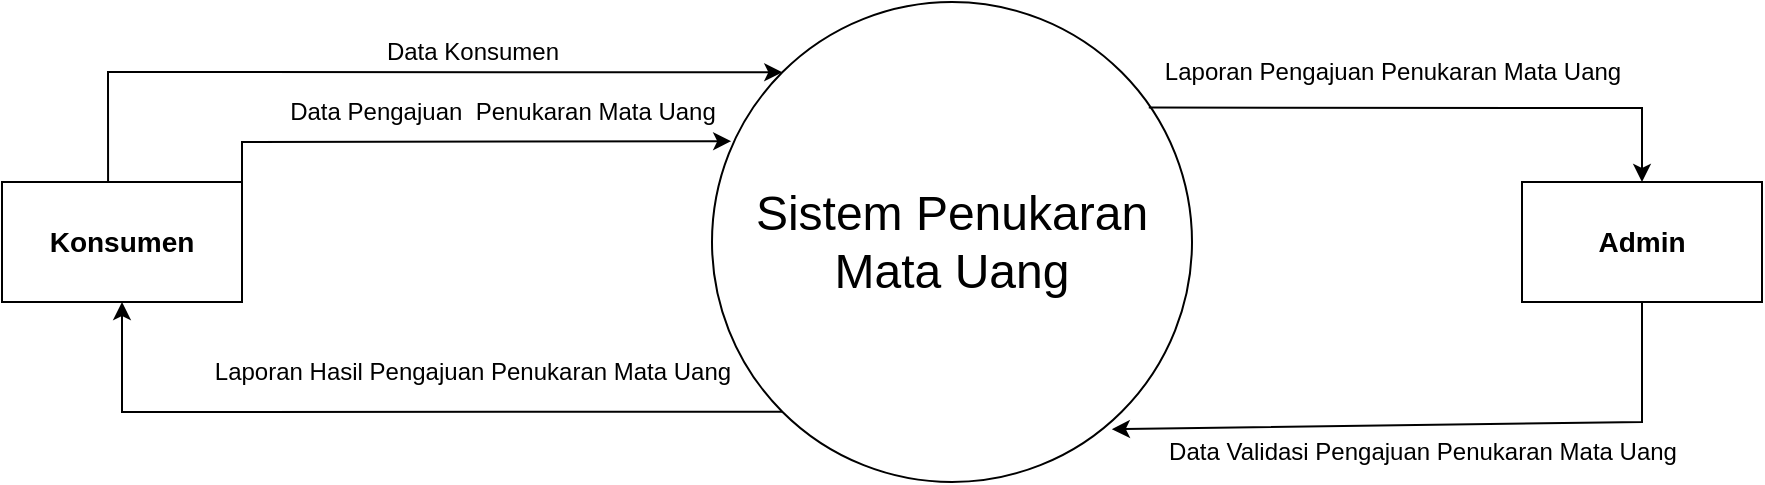 <mxfile version="22.1.11" type="github">
  <diagram name="Page-1" id="mLzjRX6N-IY0rJPgddoL">
    <mxGraphModel dx="2046" dy="577" grid="1" gridSize="10" guides="1" tooltips="1" connect="1" arrows="1" fold="1" page="1" pageScale="1" pageWidth="850" pageHeight="1100" math="0" shadow="0">
      <root>
        <mxCell id="0" />
        <mxCell id="1" parent="0" />
        <mxCell id="gXnzfhAb-yTEPR8kW89x-1" value="&lt;font face=&quot;Helvetica&quot; style=&quot;font-size: 24px;&quot;&gt;Sistem Penukaran Mata Uang&lt;/font&gt;" style="ellipse;whiteSpace=wrap;html=1;aspect=fixed;" vertex="1" parent="1">
          <mxGeometry x="305" y="190" width="240" height="240" as="geometry" />
        </mxCell>
        <mxCell id="gXnzfhAb-yTEPR8kW89x-2" value="&lt;span style=&quot;font-size: 14px;&quot;&gt;&lt;b&gt;Konsumen&lt;/b&gt;&lt;/span&gt;" style="rounded=0;whiteSpace=wrap;html=1;" vertex="1" parent="1">
          <mxGeometry x="-50" y="280" width="120" height="60" as="geometry" />
        </mxCell>
        <mxCell id="gXnzfhAb-yTEPR8kW89x-3" value="&lt;span style=&quot;font-size: 14px;&quot;&gt;&lt;b&gt;Admin&lt;/b&gt;&lt;/span&gt;" style="rounded=0;whiteSpace=wrap;html=1;" vertex="1" parent="1">
          <mxGeometry x="710" y="280" width="120" height="60" as="geometry" />
        </mxCell>
        <mxCell id="gXnzfhAb-yTEPR8kW89x-4" value="" style="endArrow=classic;html=1;rounded=0;exitX=0.442;exitY=-0.007;exitDx=0;exitDy=0;exitPerimeter=0;entryX=0;entryY=0;entryDx=0;entryDy=0;" edge="1" parent="1" source="gXnzfhAb-yTEPR8kW89x-2" target="gXnzfhAb-yTEPR8kW89x-1">
          <mxGeometry width="50" height="50" relative="1" as="geometry">
            <mxPoint x="10" y="280" as="sourcePoint" />
            <mxPoint x="280" y="230" as="targetPoint" />
            <Array as="points">
              <mxPoint x="3" y="225" />
            </Array>
          </mxGeometry>
        </mxCell>
        <mxCell id="gXnzfhAb-yTEPR8kW89x-5" value="Data Konsumen" style="text;html=1;align=center;verticalAlign=middle;resizable=0;points=[];autosize=1;strokeColor=none;fillColor=none;" vertex="1" parent="1">
          <mxGeometry x="130" y="200" width="110" height="30" as="geometry" />
        </mxCell>
        <mxCell id="gXnzfhAb-yTEPR8kW89x-7" value="" style="endArrow=classic;html=1;rounded=0;entryX=0.5;entryY=1;entryDx=0;entryDy=0;exitX=0;exitY=1;exitDx=0;exitDy=0;" edge="1" parent="1" source="gXnzfhAb-yTEPR8kW89x-1" target="gXnzfhAb-yTEPR8kW89x-2">
          <mxGeometry width="50" height="50" relative="1" as="geometry">
            <mxPoint x="340" y="395" as="sourcePoint" />
            <mxPoint x="130" y="320" as="targetPoint" />
            <Array as="points">
              <mxPoint x="10" y="395" />
            </Array>
          </mxGeometry>
        </mxCell>
        <mxCell id="gXnzfhAb-yTEPR8kW89x-8" value="Laporan Hasil Pengajuan Penukaran Mata Uang" style="text;html=1;align=center;verticalAlign=middle;resizable=0;points=[];autosize=1;strokeColor=none;fillColor=none;" vertex="1" parent="1">
          <mxGeometry x="45" y="360" width="280" height="30" as="geometry" />
        </mxCell>
        <mxCell id="gXnzfhAb-yTEPR8kW89x-9" value="" style="endArrow=classic;html=1;rounded=0;entryX=0.5;entryY=0;entryDx=0;entryDy=0;exitX=0.91;exitY=0.22;exitDx=0;exitDy=0;exitPerimeter=0;" edge="1" parent="1" source="gXnzfhAb-yTEPR8kW89x-1" target="gXnzfhAb-yTEPR8kW89x-3">
          <mxGeometry width="50" height="50" relative="1" as="geometry">
            <mxPoint x="520" y="240.0" as="sourcePoint" />
            <mxPoint x="757" y="267.6" as="targetPoint" />
            <Array as="points">
              <mxPoint x="770" y="243" />
            </Array>
          </mxGeometry>
        </mxCell>
        <mxCell id="gXnzfhAb-yTEPR8kW89x-10" value="Laporan Pengajuan Penukaran Mata Uang" style="text;html=1;align=center;verticalAlign=middle;resizable=0;points=[];autosize=1;strokeColor=none;fillColor=none;" vertex="1" parent="1">
          <mxGeometry x="520" y="210" width="250" height="30" as="geometry" />
        </mxCell>
        <mxCell id="gXnzfhAb-yTEPR8kW89x-11" value="" style="endArrow=classic;html=1;rounded=0;exitX=0.5;exitY=1;exitDx=0;exitDy=0;entryX=0.833;entryY=0.89;entryDx=0;entryDy=0;entryPerimeter=0;" edge="1" parent="1" source="gXnzfhAb-yTEPR8kW89x-3" target="gXnzfhAb-yTEPR8kW89x-1">
          <mxGeometry width="50" height="50" relative="1" as="geometry">
            <mxPoint x="530" y="430" as="sourcePoint" />
            <mxPoint x="580" y="380" as="targetPoint" />
            <Array as="points">
              <mxPoint x="770" y="400" />
            </Array>
          </mxGeometry>
        </mxCell>
        <mxCell id="gXnzfhAb-yTEPR8kW89x-12" value="Data Validasi Pengajuan Penukaran Mata Uang" style="text;html=1;align=center;verticalAlign=middle;resizable=0;points=[];autosize=1;strokeColor=none;fillColor=none;" vertex="1" parent="1">
          <mxGeometry x="520" y="400" width="280" height="30" as="geometry" />
        </mxCell>
        <mxCell id="gXnzfhAb-yTEPR8kW89x-13" value="" style="endArrow=classic;html=1;rounded=0;exitX=1;exitY=0;exitDx=0;exitDy=0;entryX=0.04;entryY=0.29;entryDx=0;entryDy=0;entryPerimeter=0;" edge="1" parent="1" source="gXnzfhAb-yTEPR8kW89x-2" target="gXnzfhAb-yTEPR8kW89x-1">
          <mxGeometry width="50" height="50" relative="1" as="geometry">
            <mxPoint x="80" y="290" as="sourcePoint" />
            <mxPoint x="350" y="240" as="targetPoint" />
            <Array as="points">
              <mxPoint x="70" y="260" />
            </Array>
          </mxGeometry>
        </mxCell>
        <mxCell id="gXnzfhAb-yTEPR8kW89x-14" value="Data Pengajuan&amp;nbsp; Penukaran Mata Uang" style="text;html=1;align=center;verticalAlign=middle;resizable=0;points=[];autosize=1;strokeColor=none;fillColor=none;" vertex="1" parent="1">
          <mxGeometry x="80" y="230" width="240" height="30" as="geometry" />
        </mxCell>
      </root>
    </mxGraphModel>
  </diagram>
</mxfile>
